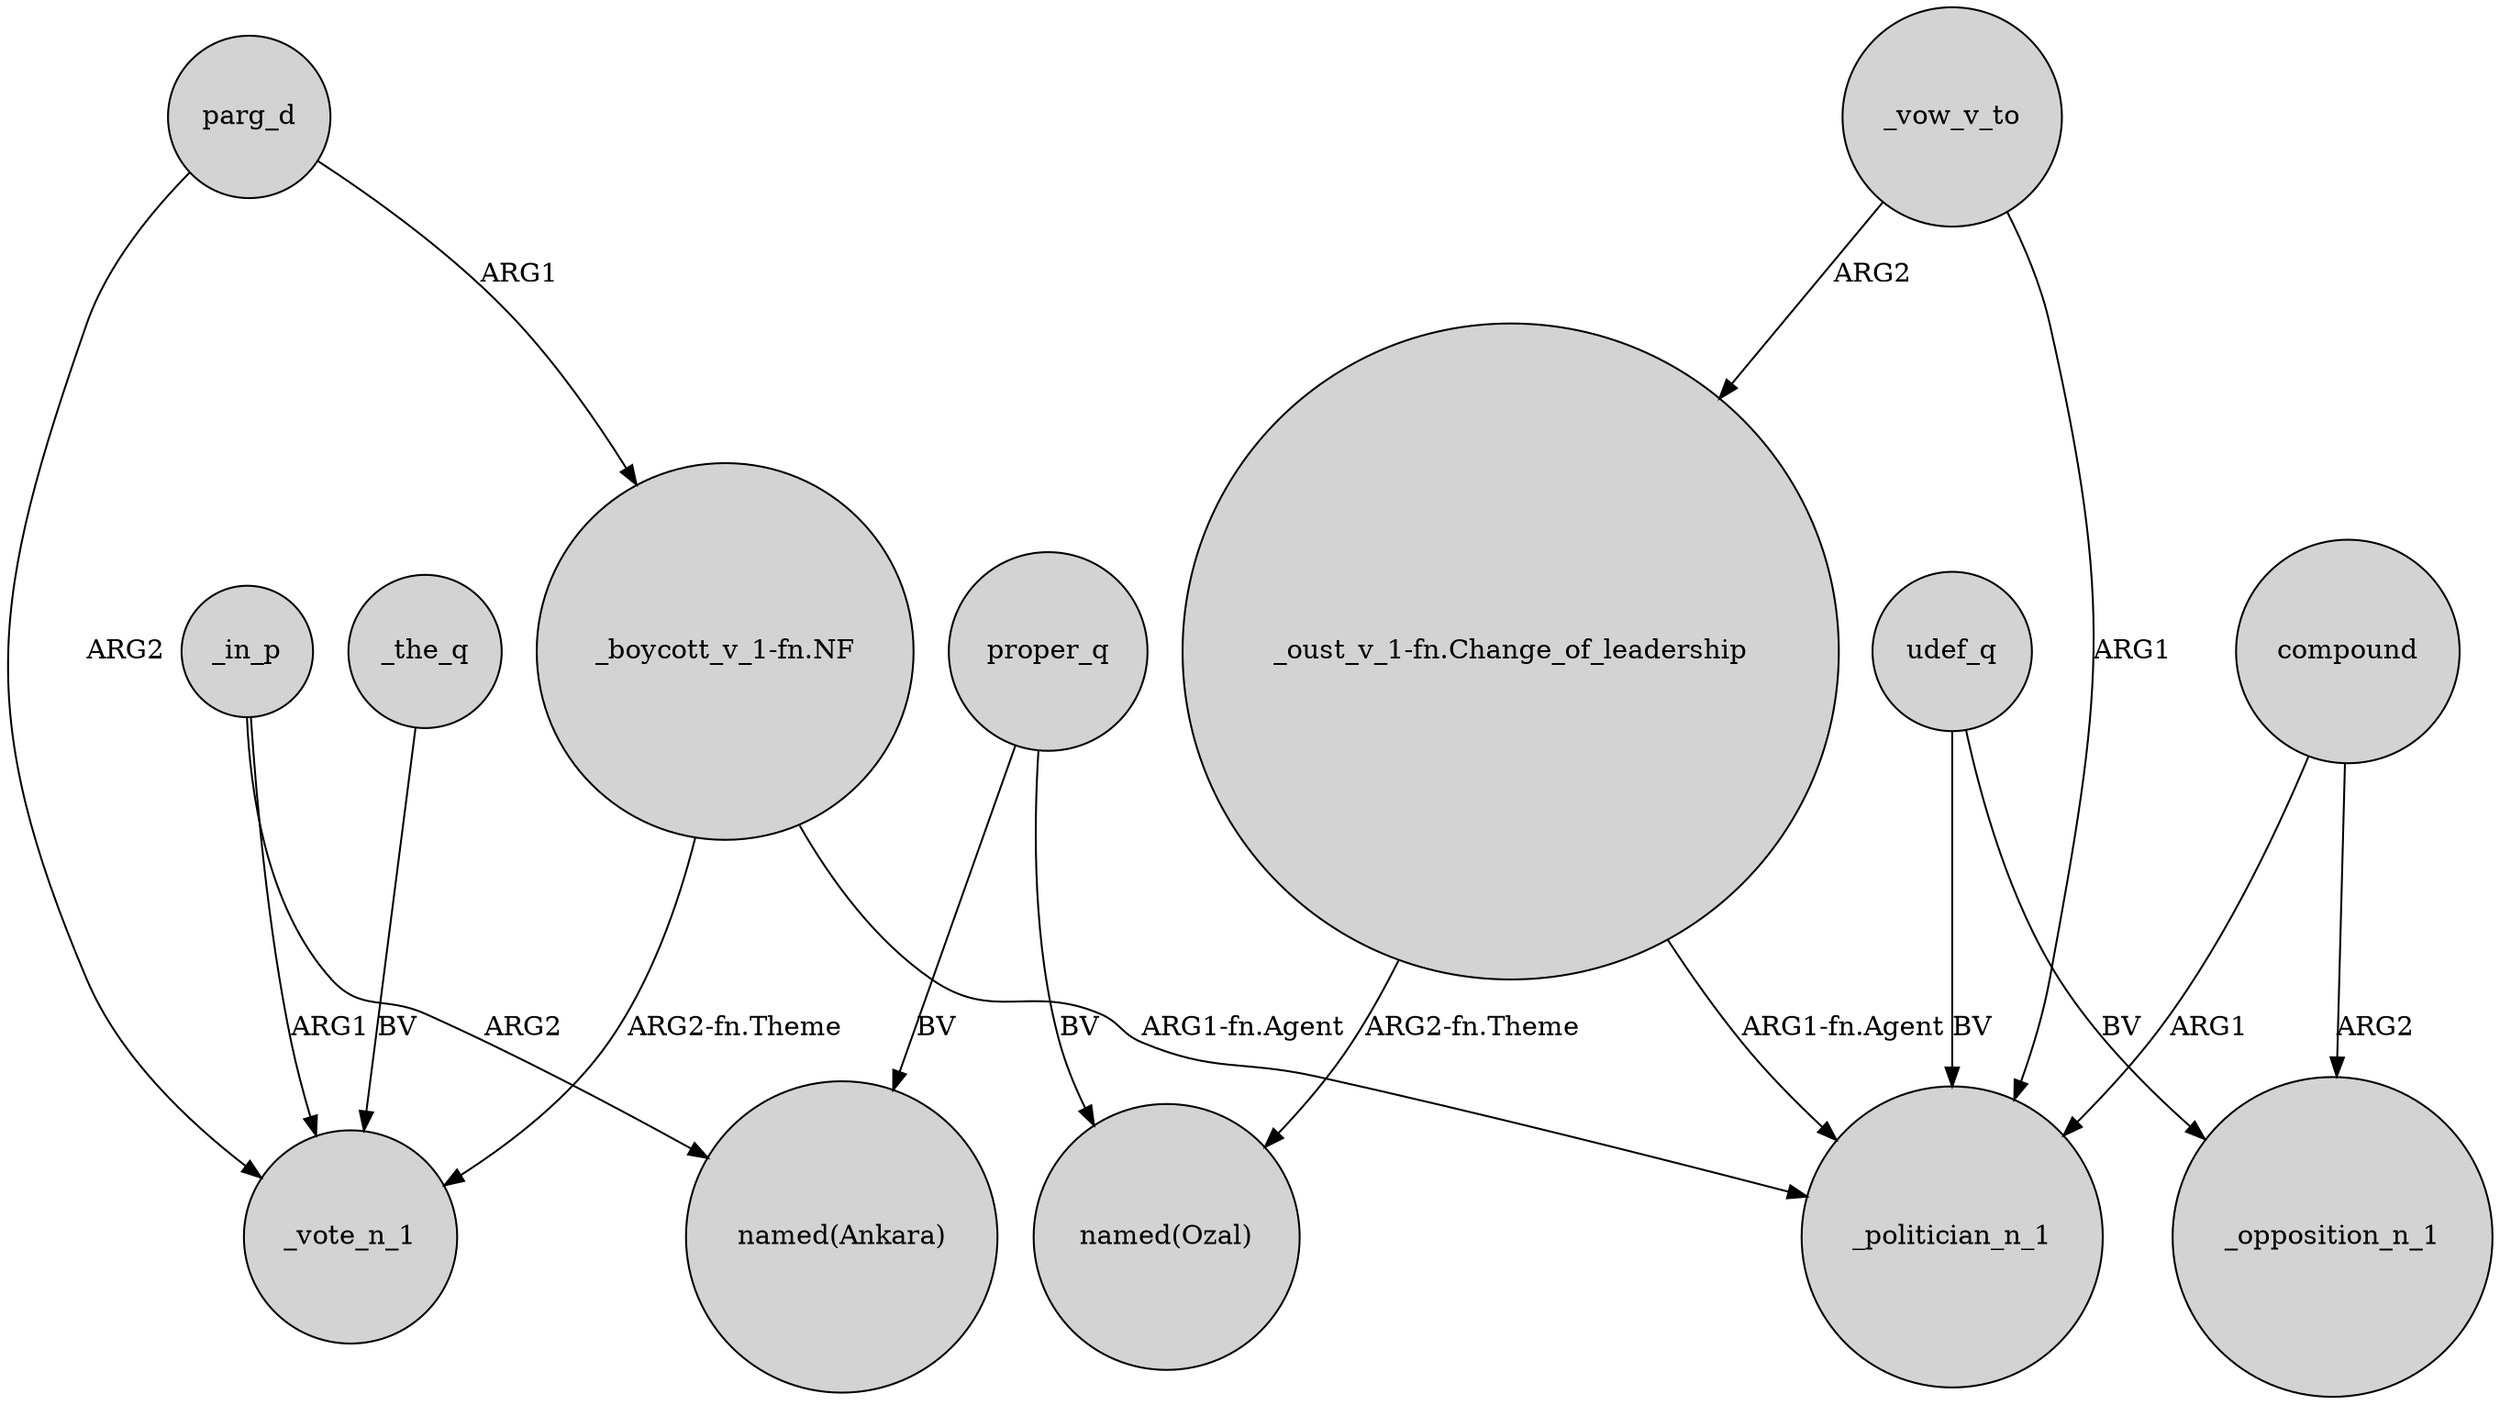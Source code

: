 digraph {
	node [shape=circle style=filled]
	"_boycott_v_1-fn.NF" -> _vote_n_1 [label="ARG2-fn.Theme"]
	_the_q -> _vote_n_1 [label=BV]
	parg_d -> _vote_n_1 [label=ARG2]
	compound -> _opposition_n_1 [label=ARG2]
	_vow_v_to -> "_oust_v_1-fn.Change_of_leadership" [label=ARG2]
	compound -> _politician_n_1 [label=ARG1]
	"_oust_v_1-fn.Change_of_leadership" -> "named(Ozal)" [label="ARG2-fn.Theme"]
	_vow_v_to -> _politician_n_1 [label=ARG1]
	"_boycott_v_1-fn.NF" -> _politician_n_1 [label="ARG1-fn.Agent"]
	_in_p -> _vote_n_1 [label=ARG1]
	_in_p -> "named(Ankara)" [label=ARG2]
	proper_q -> "named(Ankara)" [label=BV]
	"_oust_v_1-fn.Change_of_leadership" -> _politician_n_1 [label="ARG1-fn.Agent"]
	udef_q -> _opposition_n_1 [label=BV]
	udef_q -> _politician_n_1 [label=BV]
	parg_d -> "_boycott_v_1-fn.NF" [label=ARG1]
	proper_q -> "named(Ozal)" [label=BV]
}
